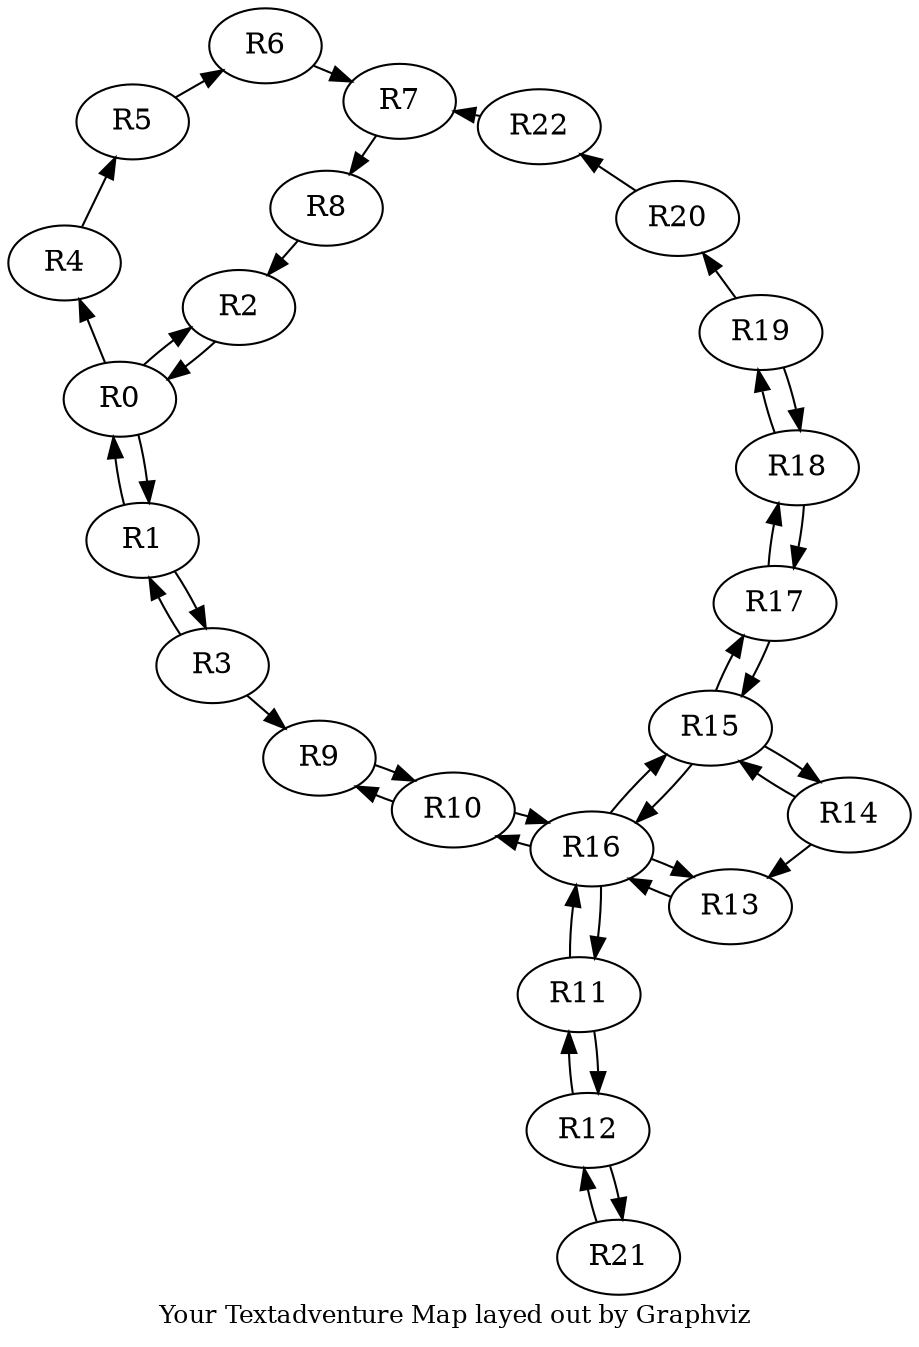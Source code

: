
digraph Ravenswood {
layout=neato
R2->R0
R3->R1
R6->R7
R10->R9
R11->R16
R12->R11
R15->R14
R16->R10
R20->R22
R21->R12
R22->R7
R0->R2
R1->R3
R3->R9
R7->R8
R9->R10
R10->R16
R11->R12
R12->R21
R14->R15
R16->R11
R0->R1
R4->R5
R13->R16
R15->R17
R16->R15
R17->R18
R18->R19
R0->R4
R1->R0
R14->R13
R15->R16
R16->R13
R17->R15
R18->R17
R19->R18
R5->R6
R19->R20
R8->R2

overlap=false
label="Your Textadventure Map layed out by Graphviz "
fontsize=12;
}
    